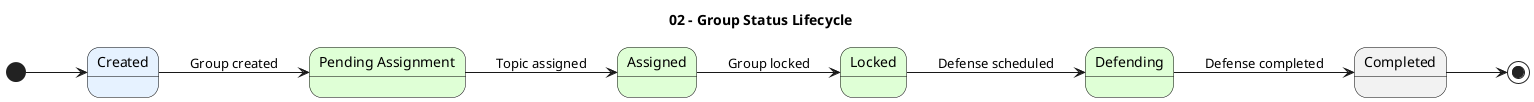 @startuml
title 02 - Group Status Lifecycle

left to right direction

skinparam state {
  BackgroundColor<<initial>> #E6F2FF
  BackgroundColor<<processing>> #DFFFD6
  BackgroundColor<<final>> #F2F2F2
  BorderColor Black
  FontColor Black
  FontSize 14
  FontName "Segoe UI"
  Shadowing false
  RoundCorner 20
}

state "Created" as CREATED <<initial>>
state "Pending Assignment" as PENDING_ASSIGNMENT <<processing>>
state "Assigned" as ASSIGNED <<processing>>
state "Locked" as LOCKED <<processing>>
state "Defending" as DEFENDING <<processing>>
state "Completed" as COMPLETED <<final>>

[*] --> CREATED
CREATED --> PENDING_ASSIGNMENT : Group created
PENDING_ASSIGNMENT --> ASSIGNED : Topic assigned
ASSIGNED --> LOCKED : Group locked
LOCKED --> DEFENDING : Defense scheduled
DEFENDING --> COMPLETED : Defense completed
COMPLETED --> [*]
@enduml